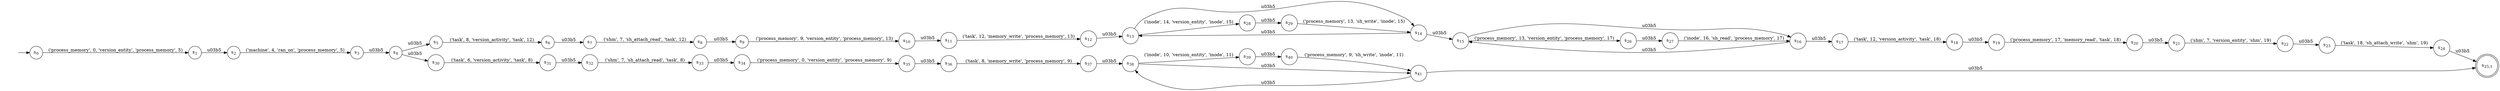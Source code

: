 digraph NFA {
    rankdir = LR;
    I [style = invis];
    I -> S0;
    S0 [label = <s<sub>0</sub>>, shape = circle];
    S1 [label = <s<sub>1</sub>>, shape = circle];
    S2 [label = <s<sub>2</sub>>, shape = circle];
    S3 [label = <s<sub>3</sub>>, shape = circle];
    S4 [label = <s<sub>4</sub>>, shape = circle];
    S5 [label = <s<sub>5</sub>>, shape = circle];
    S6 [label = <s<sub>6</sub>>, shape = circle];
    S7 [label = <s<sub>7</sub>>, shape = circle];
    S8 [label = <s<sub>8</sub>>, shape = circle];
    S9 [label = <s<sub>9</sub>>, shape = circle];
    S10 [label = <s<sub>10</sub>>, shape = circle];
    S11 [label = <s<sub>11</sub>>, shape = circle];
    S12 [label = <s<sub>12</sub>>, shape = circle];
    S13 [label = <s<sub>13</sub>>, shape = circle];
    S14 [label = <s<sub>14</sub>>, shape = circle];
    S14 -> S13 [label = "\u03b5"];
    S15 [label = <s<sub>15</sub>>, shape = circle];
    S16 [label = <s<sub>16</sub>>, shape = circle];
    S16 -> S15 [label = "\u03b5"];
    S17 [label = <s<sub>17</sub>>, shape = circle];
    S18 [label = <s<sub>18</sub>>, shape = circle];
    S19 [label = <s<sub>19</sub>>, shape = circle];
    S20 [label = <s<sub>20</sub>>, shape = circle];
    S21 [label = <s<sub>21</sub>>, shape = circle];
    S22 [label = <s<sub>22</sub>>, shape = circle];
    S23 [label = <s<sub>23</sub>>, shape = circle];
    S24 [label = <s<sub>24</sub>>, shape = circle];
    S25 [label = <s<sub>25,1</sub>>, shape = circle, peripheries = 2];
    S24 -> S25 [label = "\u03b5"];
    S23 -> S24 [label = "('task', 18, 'sh_attach_write', 'shm', 19)"];
    S22 -> S23 [label = "\u03b5"];
    S21 -> S22 [label = "('shm', 7, 'version_entity', 'shm', 19)"];
    S20 -> S21 [label = "\u03b5"];
    S19 -> S20 [label = "('process_memory', 17, 'memory_read', 'task', 18)"];
    S18 -> S19 [label = "\u03b5"];
    S17 -> S18 [label = "('task', 12, 'version_activity', 'task', 18)"];
    S16 -> S17 [label = "\u03b5"];
    S15 -> S16 [label = "\u03b5"];
    S26 [label = <s<sub>26</sub>>, shape = circle];
    S27 [label = <s<sub>27</sub>>, shape = circle];
    S27 -> S16 [label = "('inode', 16, 'sh_read', 'process_memory', 17)"];
    S26 -> S27 [label = "\u03b5"];
    S15 -> S26 [label = "('process_memory', 13, 'version_entity', 'process_memory', 17)"];
    S14 -> S15 [label = "\u03b5"];
    S13 -> S14 [label = "\u03b5"];
    S28 [label = <s<sub>28</sub>>, shape = circle];
    S29 [label = <s<sub>29</sub>>, shape = circle];
    S29 -> S14 [label = "('process_memory', 13, 'sh_write', 'inode', 15)"];
    S28 -> S29 [label = "\u03b5"];
    S13 -> S28 [label = "('inode', 14, 'version_entity', 'inode', 15)"];
    S12 -> S13 [label = "\u03b5"];
    S11 -> S12 [label = "('task', 12, 'memory_write', 'process_memory', 13)"];
    S10 -> S11 [label = "\u03b5"];
    S9 -> S10 [label = "('process_memory', 9, 'version_entity', 'process_memory', 13)"];
    S8 -> S9 [label = "\u03b5"];
    S7 -> S8 [label = "('shm', 7, 'sh_attach_read', 'task', 12)"];
    S6 -> S7 [label = "\u03b5"];
    S5 -> S6 [label = "('task', 8, 'version_activity', 'task', 12)"];
    S4 -> S5 [label = "\u03b5"];
    S30 [label = <s<sub>30</sub>>, shape = circle];
    S31 [label = <s<sub>31</sub>>, shape = circle];
    S32 [label = <s<sub>32</sub>>, shape = circle];
    S33 [label = <s<sub>33</sub>>, shape = circle];
    S34 [label = <s<sub>34</sub>>, shape = circle];
    S35 [label = <s<sub>35</sub>>, shape = circle];
    S36 [label = <s<sub>36</sub>>, shape = circle];
    S37 [label = <s<sub>37</sub>>, shape = circle];
    S38 [label = <s<sub>38</sub>>, shape = circle];
    S39 [label = <s<sub>39</sub>>, shape = circle];
    S40 [label = <s<sub>40</sub>>, shape = circle];
    S41 [label = <s<sub>41</sub>>, shape = circle];
    S41 -> S38 [label = "\u03b5"];
    S41 -> S25 [label = "\u03b5"];
    S40 -> S41 [label = "('process_memory', 9, 'sh_write', 'inode', 11)"];
    S39 -> S40 [label = "\u03b5"];
    S38 -> S39 [label = "('inode', 10, 'version_entity', 'inode', 11)"];
    S38 -> S41 [label = "\u03b5"];
    S37 -> S38 [label = "\u03b5"];
    S36 -> S37 [label = "('task', 8, 'memory_write', 'process_memory', 9)"];
    S35 -> S36 [label = "\u03b5"];
    S34 -> S35 [label = "('process_memory', 0, 'version_entity', 'process_memory', 9)"];
    S33 -> S34 [label = "\u03b5"];
    S32 -> S33 [label = "('shm', 7, 'sh_attach_read', 'task', 8)"];
    S31 -> S32 [label = "\u03b5"];
    S30 -> S31 [label = "('task', 6, 'version_activity', 'task', 8)"];
    S4 -> S30 [label = "\u03b5"];
    S3 -> S4 [label = "\u03b5"];
    S2 -> S3 [label = "('machine', 4, 'ran_on', 'process_memory', 5)"];
    S1 -> S2 [label = "\u03b5"];
    S0 -> S1 [label = "('process_memory', 0, 'version_entity', 'process_memory', 5)"];
}
